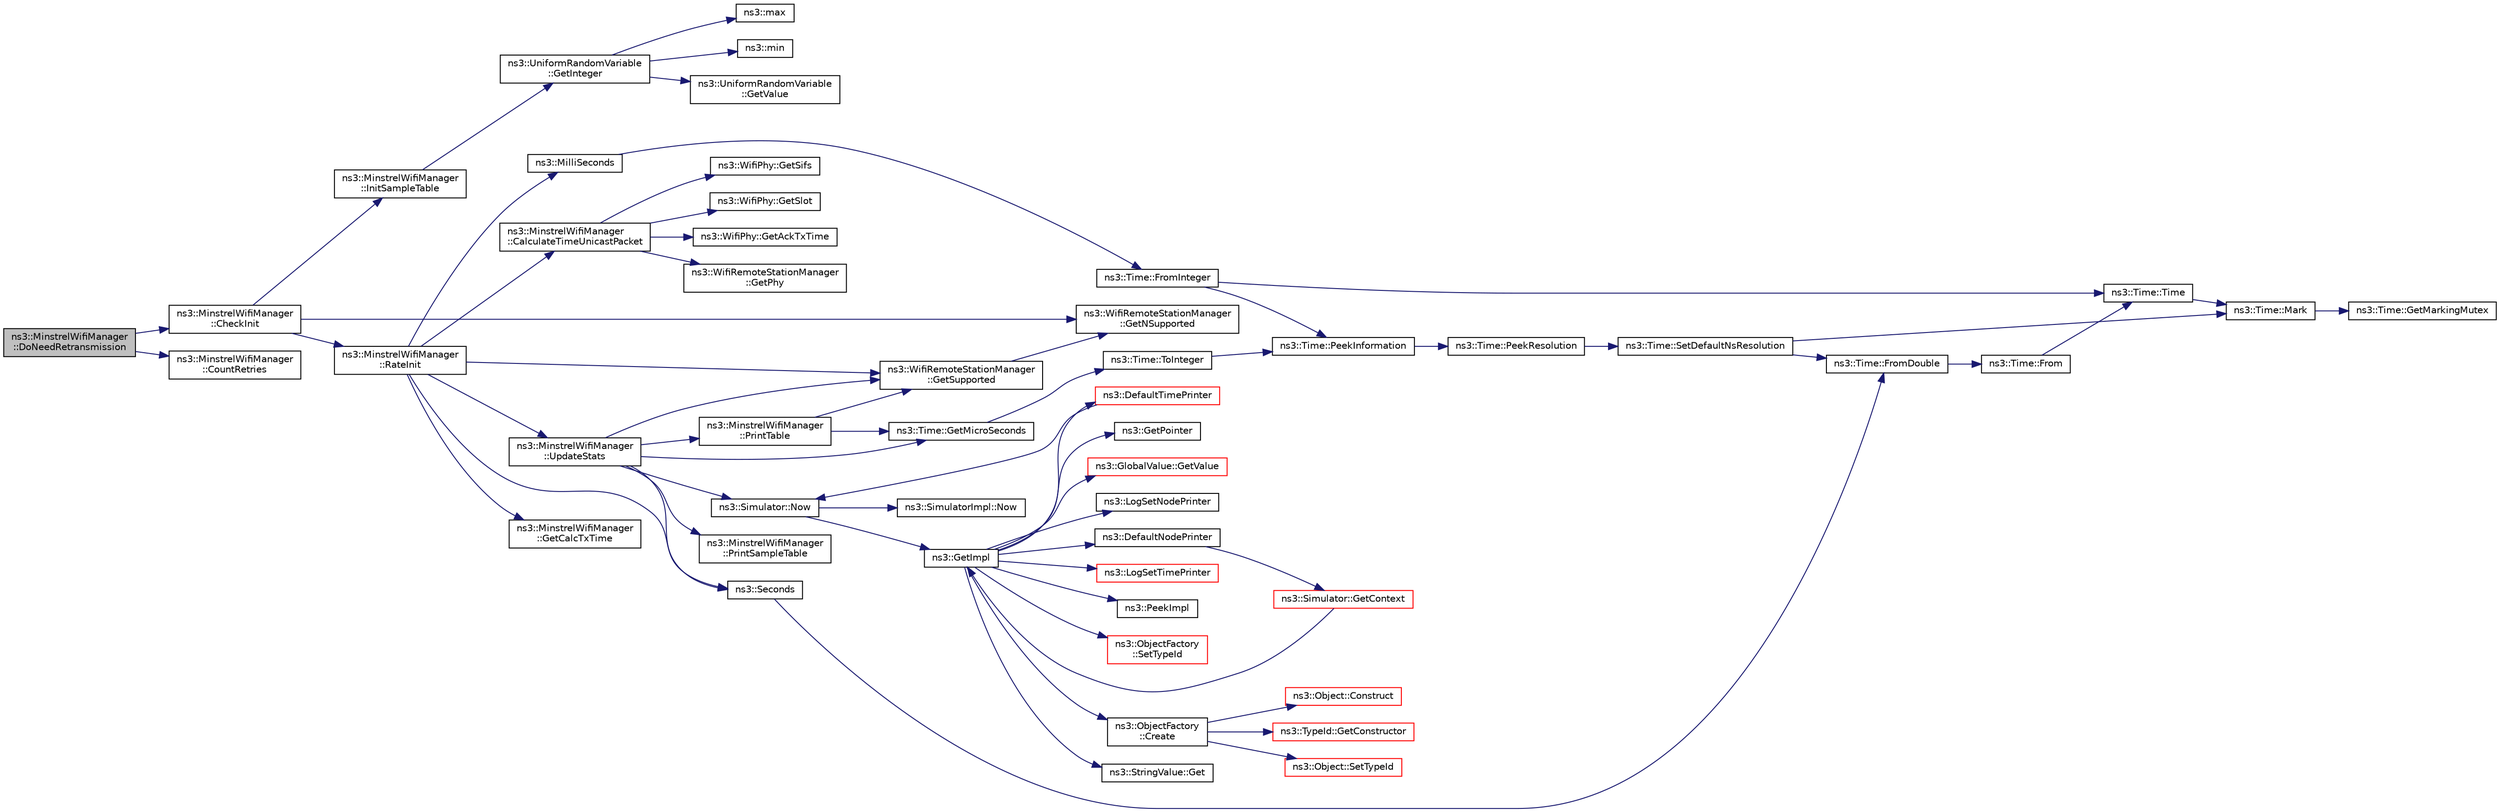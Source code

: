 digraph "ns3::MinstrelWifiManager::DoNeedRetransmission"
{
 // LATEX_PDF_SIZE
  edge [fontname="Helvetica",fontsize="10",labelfontname="Helvetica",labelfontsize="10"];
  node [fontname="Helvetica",fontsize="10",shape=record];
  rankdir="LR";
  Node1 [label="ns3::MinstrelWifiManager\l::DoNeedRetransmission",height=0.2,width=0.4,color="black", fillcolor="grey75", style="filled", fontcolor="black",tooltip=" "];
  Node1 -> Node2 [color="midnightblue",fontsize="10",style="solid",fontname="Helvetica"];
  Node2 [label="ns3::MinstrelWifiManager\l::CheckInit",height=0.2,width=0.4,color="black", fillcolor="white", style="filled",URL="$classns3_1_1_minstrel_wifi_manager.html#a5768fc5c0a32ee601e476d51b7cd8eec",tooltip="Check for initializations."];
  Node2 -> Node3 [color="midnightblue",fontsize="10",style="solid",fontname="Helvetica"];
  Node3 [label="ns3::WifiRemoteStationManager\l::GetNSupported",height=0.2,width=0.4,color="black", fillcolor="white", style="filled",URL="$classns3_1_1_wifi_remote_station_manager.html#a41c77586baf62914d464ef5c345411de",tooltip="Return the number of modes supported by the given station."];
  Node2 -> Node4 [color="midnightblue",fontsize="10",style="solid",fontname="Helvetica"];
  Node4 [label="ns3::MinstrelWifiManager\l::InitSampleTable",height=0.2,width=0.4,color="black", fillcolor="white", style="filled",URL="$classns3_1_1_minstrel_wifi_manager.html#ab873a0ab43bec476e589db6b260e2ee5",tooltip="Initialize Sample Table."];
  Node4 -> Node5 [color="midnightblue",fontsize="10",style="solid",fontname="Helvetica"];
  Node5 [label="ns3::UniformRandomVariable\l::GetInteger",height=0.2,width=0.4,color="black", fillcolor="white", style="filled",URL="$classns3_1_1_uniform_random_variable.html#ab7c7dedc88cb97e74418df2edc28a787",tooltip="Get the next random value, as an unsigned integer in the specified range ."];
  Node5 -> Node6 [color="midnightblue",fontsize="10",style="solid",fontname="Helvetica"];
  Node6 [label="ns3::UniformRandomVariable\l::GetValue",height=0.2,width=0.4,color="black", fillcolor="white", style="filled",URL="$classns3_1_1_uniform_random_variable.html#a94ee6d8ac3da40b14ac7cc64e75c55df",tooltip="Get the next random value as a double drawn from the distribution."];
  Node5 -> Node7 [color="midnightblue",fontsize="10",style="solid",fontname="Helvetica"];
  Node7 [label="ns3::max",height=0.2,width=0.4,color="black", fillcolor="white", style="filled",URL="$namespacens3.html#a548291fa9e4e7d6a57814dfcbbebce9b",tooltip=" "];
  Node5 -> Node8 [color="midnightblue",fontsize="10",style="solid",fontname="Helvetica"];
  Node8 [label="ns3::min",height=0.2,width=0.4,color="black", fillcolor="white", style="filled",URL="$namespacens3.html#a66840605409c3caeff0d2a728b68dc6d",tooltip=" "];
  Node2 -> Node9 [color="midnightblue",fontsize="10",style="solid",fontname="Helvetica"];
  Node9 [label="ns3::MinstrelWifiManager\l::RateInit",height=0.2,width=0.4,color="black", fillcolor="white", style="filled",URL="$classns3_1_1_minstrel_wifi_manager.html#a418f952e90b383f28fcf00f2bd816cb6",tooltip="Initialize Minstrel Table."];
  Node9 -> Node10 [color="midnightblue",fontsize="10",style="solid",fontname="Helvetica"];
  Node10 [label="ns3::MinstrelWifiManager\l::CalculateTimeUnicastPacket",height=0.2,width=0.4,color="black", fillcolor="white", style="filled",URL="$classns3_1_1_minstrel_wifi_manager.html#ab619fbd9813b4672149eaa5b0a9e8298",tooltip="Estimate the time to transmit the given packet with the given number of retries."];
  Node10 -> Node11 [color="midnightblue",fontsize="10",style="solid",fontname="Helvetica"];
  Node11 [label="ns3::WifiPhy::GetAckTxTime",height=0.2,width=0.4,color="black", fillcolor="white", style="filled",URL="$classns3_1_1_wifi_phy.html#ab280ff3992636c7c1ea668fe78114111",tooltip="Return the estimated Ack TX time for this PHY."];
  Node10 -> Node12 [color="midnightblue",fontsize="10",style="solid",fontname="Helvetica"];
  Node12 [label="ns3::WifiRemoteStationManager\l::GetPhy",height=0.2,width=0.4,color="black", fillcolor="white", style="filled",URL="$classns3_1_1_wifi_remote_station_manager.html#a3c27f0a1f9869f53f64173b762b8023e",tooltip="Return the WifiPhy."];
  Node10 -> Node13 [color="midnightblue",fontsize="10",style="solid",fontname="Helvetica"];
  Node13 [label="ns3::WifiPhy::GetSifs",height=0.2,width=0.4,color="black", fillcolor="white", style="filled",URL="$classns3_1_1_wifi_phy.html#ab17c71dbcef141f01d242986ad982de4",tooltip="Return the Short Interframe Space (SIFS) for this PHY."];
  Node10 -> Node14 [color="midnightblue",fontsize="10",style="solid",fontname="Helvetica"];
  Node14 [label="ns3::WifiPhy::GetSlot",height=0.2,width=0.4,color="black", fillcolor="white", style="filled",URL="$classns3_1_1_wifi_phy.html#a45aebffadf7a544761143b0c90d9f019",tooltip="Return the slot duration for this PHY."];
  Node9 -> Node15 [color="midnightblue",fontsize="10",style="solid",fontname="Helvetica"];
  Node15 [label="ns3::MinstrelWifiManager\l::GetCalcTxTime",height=0.2,width=0.4,color="black", fillcolor="white", style="filled",URL="$classns3_1_1_minstrel_wifi_manager.html#aa465361b49b5659287fdafdbdefa6c2b",tooltip="Estimate the TxTime of a packet with a given mode."];
  Node9 -> Node16 [color="midnightblue",fontsize="10",style="solid",fontname="Helvetica"];
  Node16 [label="ns3::WifiRemoteStationManager\l::GetSupported",height=0.2,width=0.4,color="black", fillcolor="white", style="filled",URL="$classns3_1_1_wifi_remote_station_manager.html#adb9e17ee35ce1e5d390c460c48a6a19d",tooltip="Return whether mode associated with the specified station at the specified index."];
  Node16 -> Node3 [color="midnightblue",fontsize="10",style="solid",fontname="Helvetica"];
  Node9 -> Node17 [color="midnightblue",fontsize="10",style="solid",fontname="Helvetica"];
  Node17 [label="ns3::MilliSeconds",height=0.2,width=0.4,color="black", fillcolor="white", style="filled",URL="$group__timecivil.html#gaf26127cf4571146b83a92ee18679c7a9",tooltip="Construct a Time in the indicated unit."];
  Node17 -> Node18 [color="midnightblue",fontsize="10",style="solid",fontname="Helvetica"];
  Node18 [label="ns3::Time::FromInteger",height=0.2,width=0.4,color="black", fillcolor="white", style="filled",URL="$classns3_1_1_time.html#a3e742c67b2764e75ff95f9b754d43fe9",tooltip="Create a Time equal to value in unit unit."];
  Node18 -> Node19 [color="midnightblue",fontsize="10",style="solid",fontname="Helvetica"];
  Node19 [label="ns3::Time::Time",height=0.2,width=0.4,color="black", fillcolor="white", style="filled",URL="$classns3_1_1_time.html#a8a39dc1b8cbbd7fe6d940e492d1b925e",tooltip="Default constructor, with value 0."];
  Node19 -> Node20 [color="midnightblue",fontsize="10",style="solid",fontname="Helvetica"];
  Node20 [label="ns3::Time::Mark",height=0.2,width=0.4,color="black", fillcolor="white", style="filled",URL="$classns3_1_1_time.html#aa7eef2a1119c1c4855d99f1e83d44c54",tooltip="Record a Time instance with the MarkedTimes."];
  Node20 -> Node21 [color="midnightblue",fontsize="10",style="solid",fontname="Helvetica"];
  Node21 [label="ns3::Time::GetMarkingMutex",height=0.2,width=0.4,color="black", fillcolor="white", style="filled",URL="$classns3_1_1_time.html#addd8e672203391b3ae98ee475ce05272",tooltip=" "];
  Node18 -> Node22 [color="midnightblue",fontsize="10",style="solid",fontname="Helvetica"];
  Node22 [label="ns3::Time::PeekInformation",height=0.2,width=0.4,color="black", fillcolor="white", style="filled",URL="$classns3_1_1_time.html#a0b023c55c20582aa7c1781aacf128034",tooltip="Get the Information record for timeUnit for the current Resolution."];
  Node22 -> Node23 [color="midnightblue",fontsize="10",style="solid",fontname="Helvetica"];
  Node23 [label="ns3::Time::PeekResolution",height=0.2,width=0.4,color="black", fillcolor="white", style="filled",URL="$classns3_1_1_time.html#a963e53522278fcbdf1ab9f7adbd0f5d6",tooltip="Get the current Resolution."];
  Node23 -> Node24 [color="midnightblue",fontsize="10",style="solid",fontname="Helvetica"];
  Node24 [label="ns3::Time::SetDefaultNsResolution",height=0.2,width=0.4,color="black", fillcolor="white", style="filled",URL="$classns3_1_1_time.html#a6a872e62f71dfa817fef2c549473d980",tooltip="Set the default resolution."];
  Node24 -> Node25 [color="midnightblue",fontsize="10",style="solid",fontname="Helvetica"];
  Node25 [label="ns3::Time::FromDouble",height=0.2,width=0.4,color="black", fillcolor="white", style="filled",URL="$classns3_1_1_time.html#a60e845f4a74e62495b86356afe604cb4",tooltip="Create a Time equal to value in unit unit."];
  Node25 -> Node26 [color="midnightblue",fontsize="10",style="solid",fontname="Helvetica"];
  Node26 [label="ns3::Time::From",height=0.2,width=0.4,color="black", fillcolor="white", style="filled",URL="$classns3_1_1_time.html#a34e4acc13d0e08cc8cb9cd3b838b9baf",tooltip="Create a Time in the current unit."];
  Node26 -> Node19 [color="midnightblue",fontsize="10",style="solid",fontname="Helvetica"];
  Node24 -> Node20 [color="midnightblue",fontsize="10",style="solid",fontname="Helvetica"];
  Node9 -> Node27 [color="midnightblue",fontsize="10",style="solid",fontname="Helvetica"];
  Node27 [label="ns3::Seconds",height=0.2,width=0.4,color="black", fillcolor="white", style="filled",URL="$group__timecivil.html#ga33c34b816f8ff6628e33d5c8e9713b9e",tooltip="Construct a Time in the indicated unit."];
  Node27 -> Node25 [color="midnightblue",fontsize="10",style="solid",fontname="Helvetica"];
  Node9 -> Node28 [color="midnightblue",fontsize="10",style="solid",fontname="Helvetica"];
  Node28 [label="ns3::MinstrelWifiManager\l::UpdateStats",height=0.2,width=0.4,color="black", fillcolor="white", style="filled",URL="$classns3_1_1_minstrel_wifi_manager.html#a5702af5353375bbb7099b41b76fc7c21",tooltip="Update the Minstrel Table."];
  Node28 -> Node29 [color="midnightblue",fontsize="10",style="solid",fontname="Helvetica"];
  Node29 [label="ns3::Time::GetMicroSeconds",height=0.2,width=0.4,color="black", fillcolor="white", style="filled",URL="$classns3_1_1_time.html#a0b012c8e774fc7b96cad91a05c8e0122",tooltip="Get an approximation of the time stored in this instance in the indicated unit."];
  Node29 -> Node30 [color="midnightblue",fontsize="10",style="solid",fontname="Helvetica"];
  Node30 [label="ns3::Time::ToInteger",height=0.2,width=0.4,color="black", fillcolor="white", style="filled",URL="$classns3_1_1_time.html#a4bd2d3c8a919e4b57e60692b53db4a61",tooltip="Get the Time value expressed in a particular unit."];
  Node30 -> Node22 [color="midnightblue",fontsize="10",style="solid",fontname="Helvetica"];
  Node28 -> Node16 [color="midnightblue",fontsize="10",style="solid",fontname="Helvetica"];
  Node28 -> Node31 [color="midnightblue",fontsize="10",style="solid",fontname="Helvetica"];
  Node31 [label="ns3::Simulator::Now",height=0.2,width=0.4,color="black", fillcolor="white", style="filled",URL="$classns3_1_1_simulator.html#ac3178fa975b419f7875e7105be122800",tooltip="Return the current simulation virtual time."];
  Node31 -> Node32 [color="midnightblue",fontsize="10",style="solid",fontname="Helvetica"];
  Node32 [label="ns3::GetImpl",height=0.2,width=0.4,color="black", fillcolor="white", style="filled",URL="$group__simulator.html#ga42eb4eddad41528d4d99794a3dae3fd0",tooltip="Get the SimulatorImpl singleton."];
  Node32 -> Node33 [color="midnightblue",fontsize="10",style="solid",fontname="Helvetica"];
  Node33 [label="ns3::ObjectFactory\l::Create",height=0.2,width=0.4,color="black", fillcolor="white", style="filled",URL="$classns3_1_1_object_factory.html#a52eda277f4aaab54266134ba48102ad7",tooltip="Create an Object instance of the configured TypeId."];
  Node33 -> Node34 [color="midnightblue",fontsize="10",style="solid",fontname="Helvetica"];
  Node34 [label="ns3::Object::Construct",height=0.2,width=0.4,color="red", fillcolor="white", style="filled",URL="$classns3_1_1_object.html#a636e8411dc5228771f45c9b805d348fa",tooltip="Initialize all member variables registered as Attributes of this TypeId."];
  Node33 -> Node58 [color="midnightblue",fontsize="10",style="solid",fontname="Helvetica"];
  Node58 [label="ns3::TypeId::GetConstructor",height=0.2,width=0.4,color="red", fillcolor="white", style="filled",URL="$classns3_1_1_type_id.html#a66b2628edf921fc88945ec8a8f3a1683",tooltip="Get the constructor callback."];
  Node33 -> Node60 [color="midnightblue",fontsize="10",style="solid",fontname="Helvetica"];
  Node60 [label="ns3::Object::SetTypeId",height=0.2,width=0.4,color="red", fillcolor="white", style="filled",URL="$classns3_1_1_object.html#a19b1ebd8ec8fe404845e665880a6c5ad",tooltip="Set the TypeId of this Object."];
  Node32 -> Node63 [color="midnightblue",fontsize="10",style="solid",fontname="Helvetica"];
  Node63 [label="ns3::DefaultNodePrinter",height=0.2,width=0.4,color="black", fillcolor="white", style="filled",URL="$group__logging.html#gac4c06cbbed12229d85991ced145f6be2",tooltip="Default node id printer implementation."];
  Node63 -> Node64 [color="midnightblue",fontsize="10",style="solid",fontname="Helvetica"];
  Node64 [label="ns3::Simulator::GetContext",height=0.2,width=0.4,color="red", fillcolor="white", style="filled",URL="$classns3_1_1_simulator.html#a8514b74ee2c42916b351b33c4a963bb0",tooltip="Get the current simulation context."];
  Node64 -> Node32 [color="midnightblue",fontsize="10",style="solid",fontname="Helvetica"];
  Node32 -> Node66 [color="midnightblue",fontsize="10",style="solid",fontname="Helvetica"];
  Node66 [label="ns3::DefaultTimePrinter",height=0.2,width=0.4,color="red", fillcolor="white", style="filled",URL="$namespacens3.html#ae01c3c7786b644dfb8a0bb8f1201b269",tooltip="Default Time printer."];
  Node66 -> Node31 [color="midnightblue",fontsize="10",style="solid",fontname="Helvetica"];
  Node32 -> Node69 [color="midnightblue",fontsize="10",style="solid",fontname="Helvetica"];
  Node69 [label="ns3::StringValue::Get",height=0.2,width=0.4,color="black", fillcolor="white", style="filled",URL="$classns3_1_1_string_value.html#a6f208c2778fe1c7882e5cb429b8326ae",tooltip=" "];
  Node32 -> Node70 [color="midnightblue",fontsize="10",style="solid",fontname="Helvetica"];
  Node70 [label="ns3::GetPointer",height=0.2,width=0.4,color="black", fillcolor="white", style="filled",URL="$namespacens3.html#ab4e173cdfd43d17c1a40d5348510a670",tooltip=" "];
  Node32 -> Node71 [color="midnightblue",fontsize="10",style="solid",fontname="Helvetica"];
  Node71 [label="ns3::GlobalValue::GetValue",height=0.2,width=0.4,color="red", fillcolor="white", style="filled",URL="$classns3_1_1_global_value.html#a48a99242193fb69609a17332733e8600",tooltip="Get the value."];
  Node32 -> Node73 [color="midnightblue",fontsize="10",style="solid",fontname="Helvetica"];
  Node73 [label="ns3::LogSetNodePrinter",height=0.2,width=0.4,color="black", fillcolor="white", style="filled",URL="$namespacens3.html#aebac73305345f2e2803fdeb102a7705e",tooltip="Set the LogNodePrinter function to be used to prepend log messages with the node id."];
  Node32 -> Node74 [color="midnightblue",fontsize="10",style="solid",fontname="Helvetica"];
  Node74 [label="ns3::LogSetTimePrinter",height=0.2,width=0.4,color="red", fillcolor="white", style="filled",URL="$namespacens3.html#a46cd76678f7da29799d1b41994e12ec1",tooltip="Set the TimePrinter function to be used to prepend log messages with the simulation time."];
  Node32 -> Node79 [color="midnightblue",fontsize="10",style="solid",fontname="Helvetica"];
  Node79 [label="ns3::PeekImpl",height=0.2,width=0.4,color="black", fillcolor="white", style="filled",URL="$group__simulator.html#ga233c5c38de117e4e4a5a9cd168694792",tooltip="Get the static SimulatorImpl instance."];
  Node32 -> Node80 [color="midnightblue",fontsize="10",style="solid",fontname="Helvetica"];
  Node80 [label="ns3::ObjectFactory\l::SetTypeId",height=0.2,width=0.4,color="red", fillcolor="white", style="filled",URL="$classns3_1_1_object_factory.html#a77dcd099064038a1eb7a6b8251229ec3",tooltip="Set the TypeId of the Objects to be created by this factory."];
  Node31 -> Node81 [color="midnightblue",fontsize="10",style="solid",fontname="Helvetica"];
  Node81 [label="ns3::SimulatorImpl::Now",height=0.2,width=0.4,color="black", fillcolor="white", style="filled",URL="$classns3_1_1_simulator_impl.html#aa516c50060846adc6fd316e83ef0797c",tooltip="Return the current simulation virtual time."];
  Node28 -> Node82 [color="midnightblue",fontsize="10",style="solid",fontname="Helvetica"];
  Node82 [label="ns3::MinstrelWifiManager\l::PrintSampleTable",height=0.2,width=0.4,color="black", fillcolor="white", style="filled",URL="$classns3_1_1_minstrel_wifi_manager.html#a3d6d9c8bebe531a6437dd63fb25aea7b",tooltip="Print Sample Table."];
  Node28 -> Node83 [color="midnightblue",fontsize="10",style="solid",fontname="Helvetica"];
  Node83 [label="ns3::MinstrelWifiManager\l::PrintTable",height=0.2,width=0.4,color="black", fillcolor="white", style="filled",URL="$classns3_1_1_minstrel_wifi_manager.html#ae0f9ad3c56685b57053b76180924a619",tooltip="Print Minstrel Table."];
  Node83 -> Node29 [color="midnightblue",fontsize="10",style="solid",fontname="Helvetica"];
  Node83 -> Node16 [color="midnightblue",fontsize="10",style="solid",fontname="Helvetica"];
  Node28 -> Node27 [color="midnightblue",fontsize="10",style="solid",fontname="Helvetica"];
  Node1 -> Node84 [color="midnightblue",fontsize="10",style="solid",fontname="Helvetica"];
  Node84 [label="ns3::MinstrelWifiManager\l::CountRetries",height=0.2,width=0.4,color="black", fillcolor="white", style="filled",URL="$classns3_1_1_minstrel_wifi_manager.html#af656a9f00fe648bdb8d5a758798a252f",tooltip="Get the number of retries."];
}
